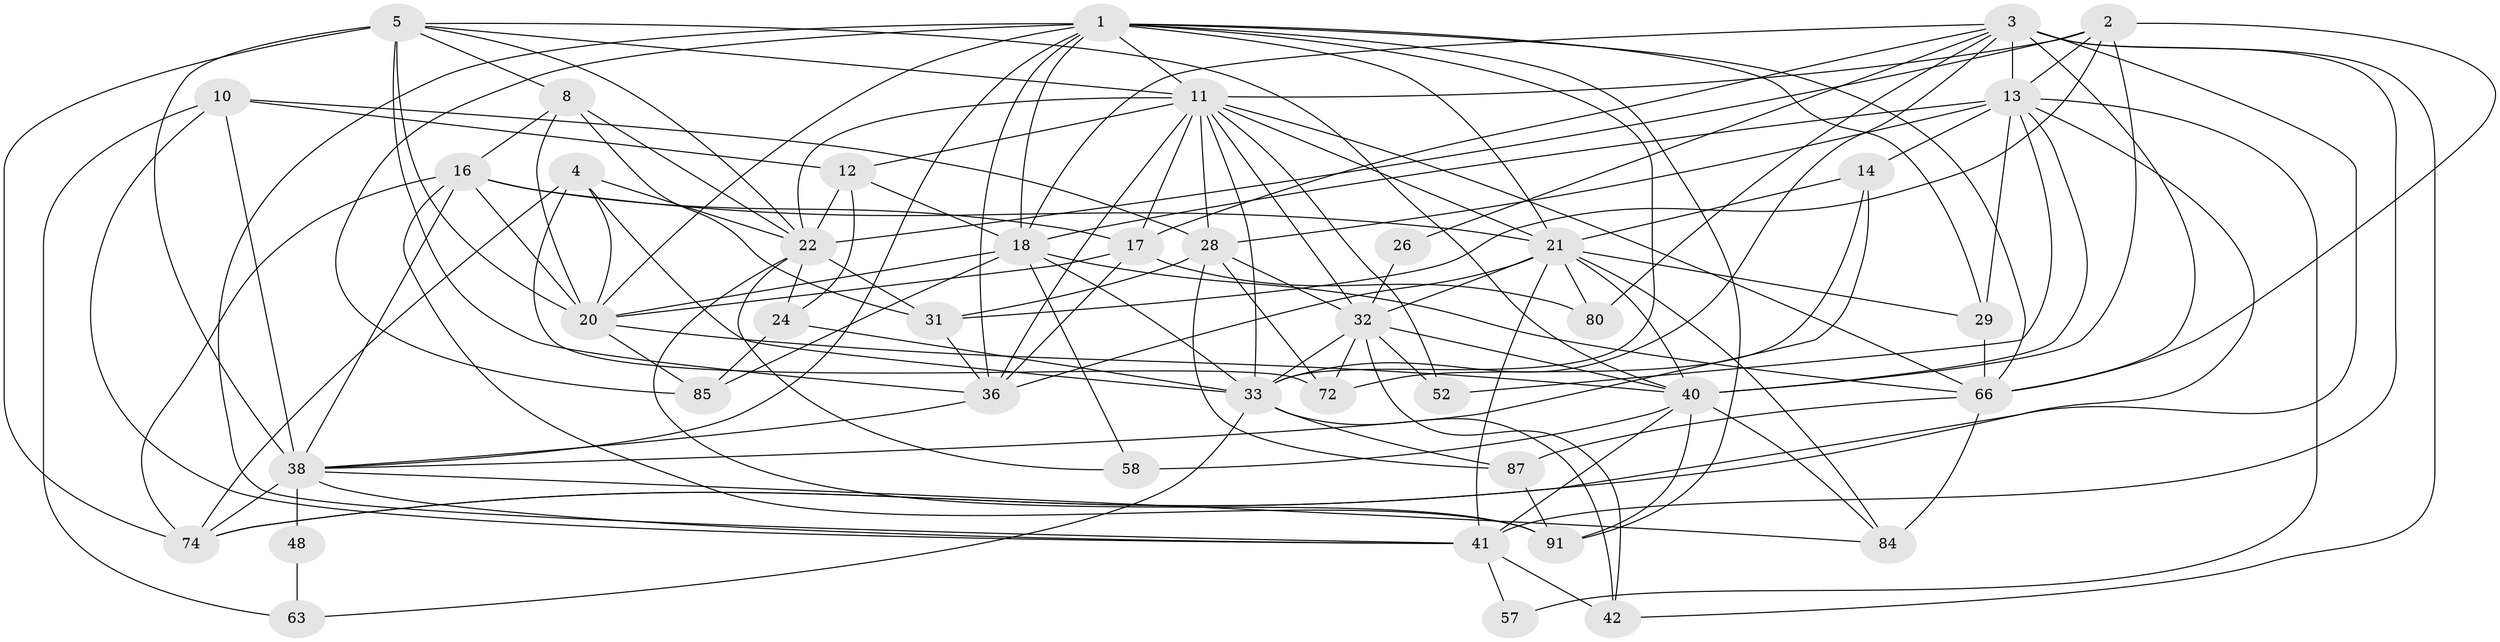// original degree distribution, {4: 0.3523809523809524, 3: 0.22857142857142856, 2: 0.12380952380952381, 6: 0.13333333333333333, 5: 0.14285714285714285, 7: 0.009523809523809525, 8: 0.009523809523809525}
// Generated by graph-tools (version 1.1) at 2025/18/03/04/25 18:18:58]
// undirected, 42 vertices, 133 edges
graph export_dot {
graph [start="1"]
  node [color=gray90,style=filled];
  1 [super="+15+76"];
  2 [super="+30+7"];
  3 [super="+6+44+35"];
  4 [super="+60+9"];
  5 [super="+61"];
  8 [super="+43"];
  10 [super="+81"];
  11 [super="+94+78"];
  12 [super="+103"];
  13 [super="+27+25"];
  14;
  16 [super="+102"];
  17 [super="+19"];
  18 [super="+67+64+62"];
  20 [super="+45+49"];
  21 [super="+34"];
  22 [super="+23"];
  24 [super="+47"];
  26 [super="+100"];
  28 [super="+68"];
  29 [super="+46"];
  31 [super="+54"];
  32 [super="+77"];
  33 [super="+51+96"];
  36 [super="+79+73"];
  38 [super="+70+53"];
  40 [super="+86+59"];
  41 [super="+50"];
  42 [super="+92"];
  48;
  52;
  57;
  58 [super="+90"];
  63;
  66 [super="+98+71"];
  72;
  74 [super="+88"];
  80 [super="+104"];
  84;
  85;
  87;
  91 [super="+95+93"];
  1 -- 66;
  1 -- 20;
  1 -- 85;
  1 -- 29;
  1 -- 38;
  1 -- 21;
  1 -- 11;
  1 -- 18;
  1 -- 33;
  1 -- 36;
  1 -- 91;
  1 -- 41;
  2 -- 11;
  2 -- 13;
  2 -- 22;
  2 -- 31;
  2 -- 40;
  2 -- 66;
  3 -- 74;
  3 -- 18;
  3 -- 42;
  3 -- 26;
  3 -- 13;
  3 -- 66;
  3 -- 17;
  3 -- 33;
  3 -- 41 [weight=2];
  3 -- 80;
  4 -- 72;
  4 -- 33;
  4 -- 74;
  4 -- 22;
  4 -- 20;
  5 -- 11;
  5 -- 38 [weight=2];
  5 -- 22;
  5 -- 8;
  5 -- 40;
  5 -- 74;
  5 -- 36;
  5 -- 20;
  8 -- 16;
  8 -- 31;
  8 -- 22 [weight=2];
  8 -- 20;
  10 -- 63;
  10 -- 38 [weight=2];
  10 -- 12;
  10 -- 28;
  10 -- 41;
  11 -- 21 [weight=2];
  11 -- 52;
  11 -- 12;
  11 -- 66;
  11 -- 22;
  11 -- 32;
  11 -- 28;
  11 -- 17;
  11 -- 33;
  11 -- 36;
  12 -- 18;
  12 -- 22;
  12 -- 24;
  13 -- 14;
  13 -- 28;
  13 -- 74;
  13 -- 52;
  13 -- 57;
  13 -- 40;
  13 -- 18 [weight=2];
  13 -- 29;
  14 -- 72;
  14 -- 38;
  14 -- 21;
  16 -- 17;
  16 -- 20;
  16 -- 74;
  16 -- 38;
  16 -- 21;
  16 -- 91;
  17 -- 36;
  17 -- 80;
  17 -- 20;
  18 -- 66;
  18 -- 85;
  18 -- 20;
  18 -- 58;
  18 -- 33 [weight=2];
  20 -- 85;
  20 -- 40;
  21 -- 84;
  21 -- 32;
  21 -- 36;
  21 -- 40;
  21 -- 80;
  21 -- 29;
  21 -- 41;
  22 -- 91;
  22 -- 24;
  22 -- 58;
  22 -- 31;
  24 -- 85 [weight=2];
  24 -- 33;
  26 -- 32 [weight=2];
  28 -- 72;
  28 -- 32;
  28 -- 87;
  28 -- 31;
  29 -- 66;
  31 -- 36;
  32 -- 40;
  32 -- 52;
  32 -- 72;
  32 -- 42;
  32 -- 33;
  33 -- 42;
  33 -- 87;
  33 -- 63;
  36 -- 38;
  38 -- 41;
  38 -- 48;
  38 -- 84;
  38 -- 74;
  40 -- 91 [weight=3];
  40 -- 58 [weight=2];
  40 -- 84;
  40 -- 41;
  41 -- 42 [weight=2];
  41 -- 57;
  48 -- 63;
  66 -- 84;
  66 -- 87;
  87 -- 91;
}
